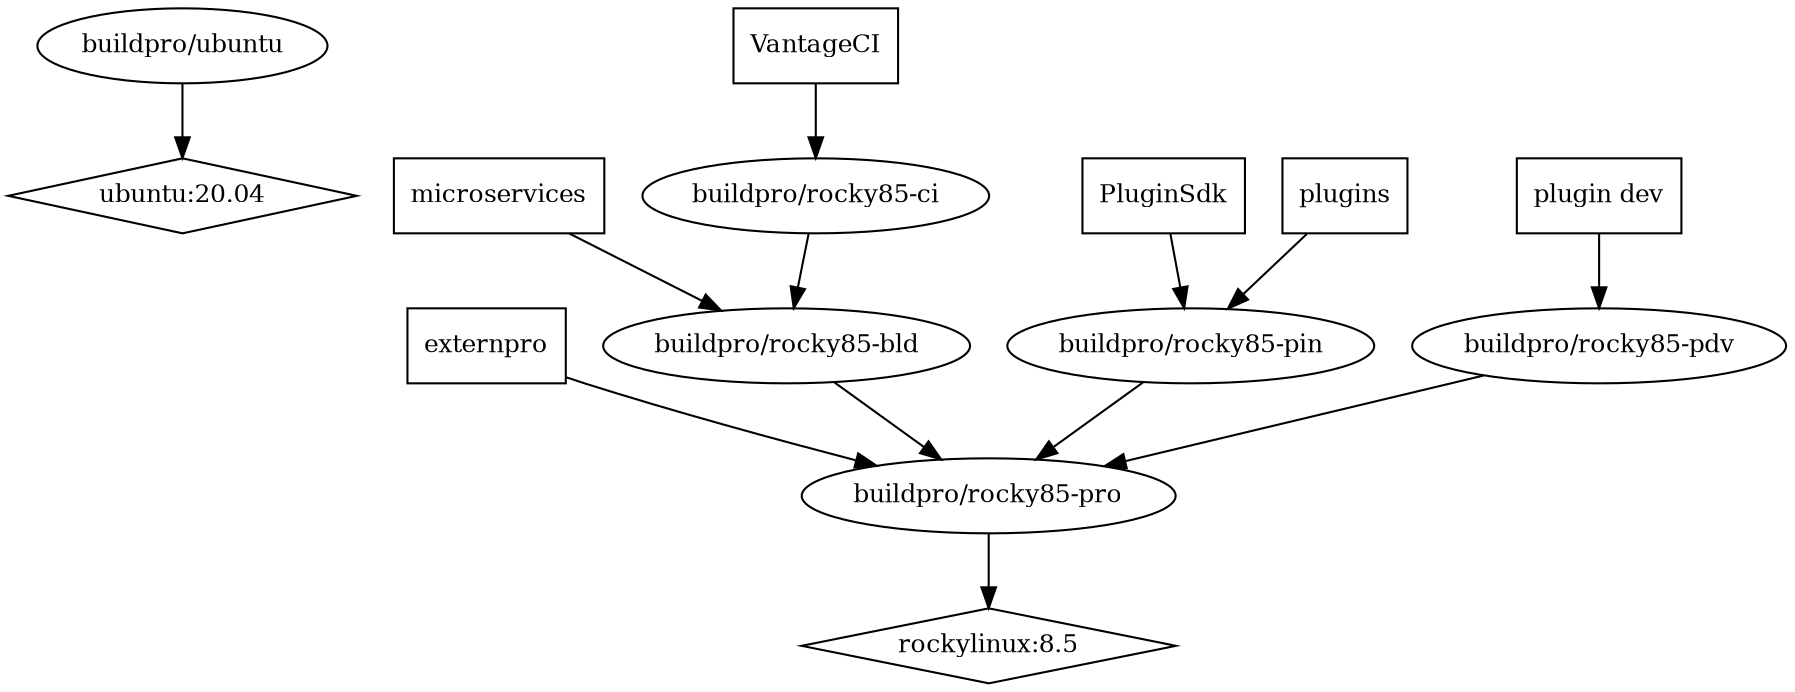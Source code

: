 digraph GG {
  node [fontsize=12];
  "ubuntu:20.04" [shape=diamond];
  "rockylinux:8.5" [shape=diamond];
  "externpro" [shape=box];
  "PluginSdk" [shape=box];
  "plugins" [shape=box];
  "plugin dev" [shape=box];
  "microservices" [shape=box];
  "VantageCI" [shape=box];
  "buildpro/rocky85-pro" -> "rockylinux:8.5";
  "buildpro/rocky85-bld" -> "buildpro/rocky85-pro";
  "buildpro/rocky85-pin" -> "buildpro/rocky85-pro";
  "buildpro/rocky85-pdv" -> "buildpro/rocky85-pro";
  "buildpro/rocky85-ci" -> "buildpro/rocky85-bld";
  "buildpro/ubuntu" -> "ubuntu:20.04";
  "externpro" -> "buildpro/rocky85-pro";
  "PluginSdk" -> "buildpro/rocky85-pin";
  "plugins" -> "buildpro/rocky85-pin";
  "plugin dev" -> "buildpro/rocky85-pdv";
  "microservices" -> "buildpro/rocky85-bld";
  "VantageCI" -> "buildpro/rocky85-ci";
}
